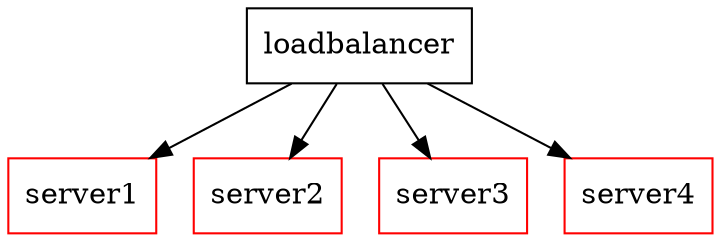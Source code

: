 digraph G {

  node [shape=box];
  lb [label=loadbalancer];
  s1 [label= server1 color=red]
  s2 [label= server2 color=red]
  s3 [label= server3 color=red]
  s4 [label= server4 color=red]
  
  lb -> s1,s2,s3,s4
  
}